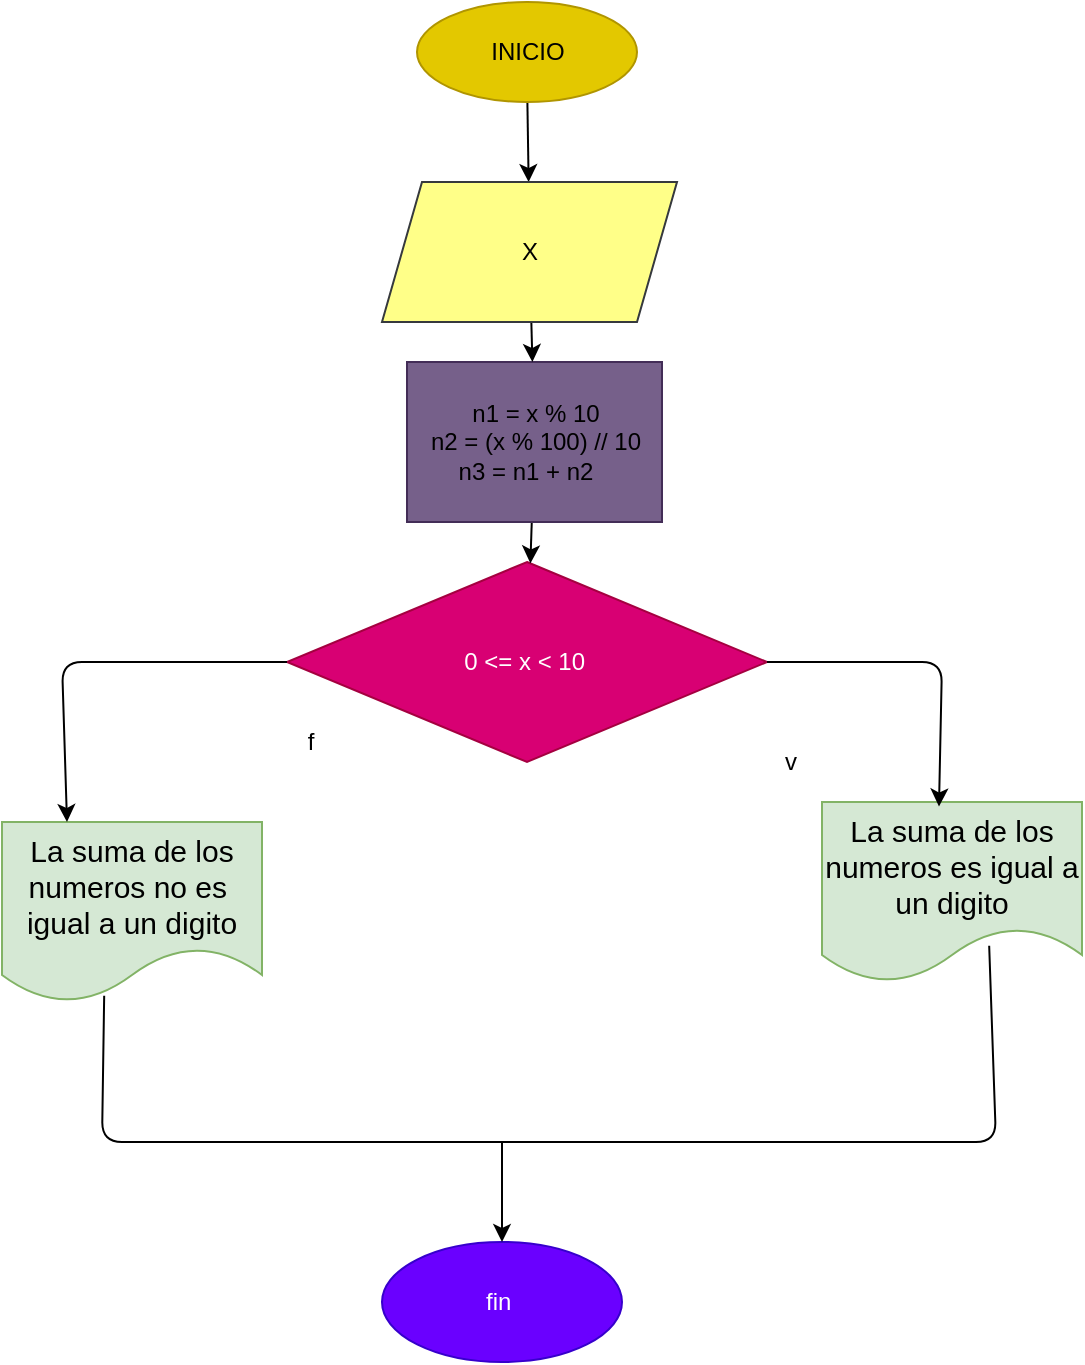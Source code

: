 <mxfile>
    <diagram id="ZHycodaQrcrXUW_12jZy" name="Página-1">
        <mxGraphModel dx="564" dy="1639" grid="1" gridSize="10" guides="1" tooltips="1" connect="1" arrows="1" fold="1" page="1" pageScale="1" pageWidth="827" pageHeight="1169" math="0" shadow="0">
            <root>
                <mxCell id="0"/>
                <mxCell id="1" parent="0"/>
                <mxCell id="19" value="" style="edgeStyle=none;html=1;" edge="1" parent="1" source="3" target="18">
                    <mxGeometry relative="1" as="geometry"/>
                </mxCell>
                <mxCell id="3" value="&lt;font color=&quot;#000000&quot;&gt;INICIO&lt;/font&gt;" style="ellipse;whiteSpace=wrap;html=1;fillColor=#e3c800;strokeColor=#B09500;fontColor=#000000;" vertex="1" parent="1">
                    <mxGeometry x="237.5" y="-240" width="110" height="50" as="geometry"/>
                </mxCell>
                <mxCell id="4" value="&lt;font color=&quot;#000000&quot; style=&quot;font-size: 15px&quot;&gt;La suma de los numeros es igual a un digito&lt;/font&gt;" style="shape=document;whiteSpace=wrap;html=1;boundedLbl=1;fillColor=#d5e8d4;strokeColor=#82b366;" vertex="1" parent="1">
                    <mxGeometry x="440" y="160" width="130" height="90" as="geometry"/>
                </mxCell>
                <mxCell id="5" value="fin&amp;nbsp;" style="ellipse;whiteSpace=wrap;html=1;fillColor=#6a00ff;strokeColor=#3700CC;fontColor=#ffffff;" vertex="1" parent="1">
                    <mxGeometry x="220" y="380" width="120" height="60" as="geometry"/>
                </mxCell>
                <mxCell id="6" value="0 &amp;lt;= x &amp;lt; 10&amp;nbsp;" style="rhombus;whiteSpace=wrap;html=1;fillColor=#d80073;strokeColor=#A50040;fontColor=#ffffff;" vertex="1" parent="1">
                    <mxGeometry x="172.5" y="40" width="240" height="100" as="geometry"/>
                </mxCell>
                <mxCell id="7" value="" style="endArrow=classic;html=1;exitX=1;exitY=0.5;exitDx=0;exitDy=0;entryX=0.45;entryY=0.025;entryDx=0;entryDy=0;entryPerimeter=0;" edge="1" parent="1" source="6" target="4">
                    <mxGeometry width="50" height="50" relative="1" as="geometry">
                        <mxPoint x="270" y="370" as="sourcePoint"/>
                        <mxPoint x="320" y="320" as="targetPoint"/>
                        <Array as="points">
                            <mxPoint x="460" y="90"/>
                            <mxPoint x="500" y="90"/>
                        </Array>
                    </mxGeometry>
                </mxCell>
                <mxCell id="8" value="&lt;span style=&quot;color: rgb(0 , 0 , 0) ; font-size: 15px&quot;&gt;La suma de los numeros no es&amp;nbsp; igual a un digito&lt;/span&gt;" style="shape=document;whiteSpace=wrap;html=1;boundedLbl=1;fillColor=#d5e8d4;strokeColor=#82b366;" vertex="1" parent="1">
                    <mxGeometry x="30" y="170" width="130" height="90" as="geometry"/>
                </mxCell>
                <mxCell id="9" value="v" style="text;html=1;align=center;verticalAlign=middle;resizable=0;points=[];autosize=1;strokeColor=none;fillColor=none;" vertex="1" parent="1">
                    <mxGeometry x="414" y="130" width="20" height="20" as="geometry"/>
                </mxCell>
                <mxCell id="10" value="" style="endArrow=none;html=1;exitX=0.643;exitY=0.799;exitDx=0;exitDy=0;exitPerimeter=0;entryX=0.393;entryY=0.965;entryDx=0;entryDy=0;entryPerimeter=0;" edge="1" parent="1" source="4" target="8">
                    <mxGeometry width="50" height="50" relative="1" as="geometry">
                        <mxPoint x="230" y="510" as="sourcePoint"/>
                        <mxPoint x="110" y="393" as="targetPoint"/>
                        <Array as="points">
                            <mxPoint x="527" y="330"/>
                            <mxPoint x="280" y="330"/>
                            <mxPoint x="80" y="330"/>
                        </Array>
                    </mxGeometry>
                </mxCell>
                <mxCell id="11" value="" style="endArrow=classic;html=1;entryX=0.5;entryY=0;entryDx=0;entryDy=0;" edge="1" parent="1">
                    <mxGeometry width="50" height="50" relative="1" as="geometry">
                        <mxPoint x="280" y="330" as="sourcePoint"/>
                        <mxPoint x="280" y="380" as="targetPoint"/>
                    </mxGeometry>
                </mxCell>
                <mxCell id="12" value="f" style="text;html=1;align=center;verticalAlign=middle;resizable=0;points=[];autosize=1;strokeColor=none;fillColor=none;" vertex="1" parent="1">
                    <mxGeometry x="174" y="120" width="20" height="20" as="geometry"/>
                </mxCell>
                <mxCell id="13" value="" style="edgeStyle=none;html=1;" edge="1" parent="1" source="14" target="6">
                    <mxGeometry relative="1" as="geometry"/>
                </mxCell>
                <mxCell id="14" value="&lt;span style=&quot;color: rgb(0 , 0 , 0)&quot;&gt;n1 = x % 10&lt;/span&gt;&lt;br style=&quot;color: rgb(0 , 0 , 0)&quot;&gt;&lt;span style=&quot;color: rgb(0 , 0 , 0)&quot;&gt;n2 = (x % 100) // 10&lt;/span&gt;&lt;br style=&quot;color: rgb(0 , 0 , 0)&quot;&gt;&lt;span style=&quot;color: rgb(0 , 0 , 0)&quot;&gt;n3 = n1 + n2&amp;nbsp; &amp;nbsp;&lt;/span&gt;" style="whiteSpace=wrap;html=1;fillColor=#76608a;strokeColor=#432D57;fontColor=#ffffff;" vertex="1" parent="1">
                    <mxGeometry x="232.5" y="-60" width="127.5" height="80" as="geometry"/>
                </mxCell>
                <mxCell id="15" value="" style="endArrow=classic;html=1;entryX=0.25;entryY=0;entryDx=0;entryDy=0;exitX=0;exitY=0.5;exitDx=0;exitDy=0;" edge="1" parent="1" source="6" target="8">
                    <mxGeometry width="50" height="50" relative="1" as="geometry">
                        <mxPoint x="350" y="120" as="sourcePoint"/>
                        <mxPoint x="60" y="160" as="targetPoint"/>
                        <Array as="points">
                            <mxPoint x="60" y="90"/>
                        </Array>
                    </mxGeometry>
                </mxCell>
                <mxCell id="20" value="" style="edgeStyle=none;html=1;" edge="1" parent="1" source="18" target="14">
                    <mxGeometry relative="1" as="geometry"/>
                </mxCell>
                <mxCell id="18" value="&lt;font color=&quot;#000000&quot;&gt;X&lt;br&gt;&lt;/font&gt;" style="shape=parallelogram;perimeter=parallelogramPerimeter;whiteSpace=wrap;html=1;fixedSize=1;fillColor=#ffff88;strokeColor=#36393d;" vertex="1" parent="1">
                    <mxGeometry x="220" y="-150" width="147.5" height="70" as="geometry"/>
                </mxCell>
            </root>
        </mxGraphModel>
    </diagram>
</mxfile>